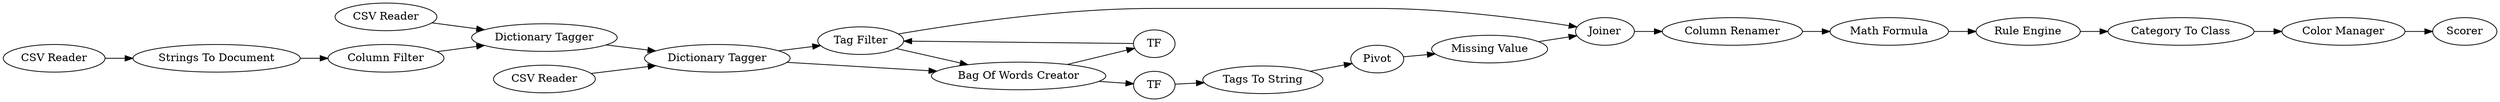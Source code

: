 digraph {
	308 -> 309
	315 -> 316
	304 -> 318
	305 -> 300
	309 -> 275
	322 -> 308
	303 -> 297
	276 -> 317
	313 -> 318
	316 -> 304
	316 -> 305
	300 -> 304
	305 -> 303
	321 -> 315
	319 -> 316
	318 -> 322
	6 -> 315
	304 -> 305
	320 -> 7
	302 -> 313
	7 -> 6
	275 -> 276
	297 -> 302
	275 [label="Category To Class"]
	7 [label="Strings To Document"]
	308 [label="Math Formula"]
	322 [label="Column Renamer"]
	302 [label=Pivot]
	304 [label="Tag Filter"]
	313 [label="Missing Value"]
	315 [label="Dictionary Tagger"]
	316 [label="Dictionary Tagger"]
	6 [label="Column Filter"]
	309 [label="Rule Engine"]
	319 [label="CSV Reader"]
	321 [label="CSV Reader"]
	318 [label=Joiner]
	303 [label=TF]
	300 [label=TF]
	305 [label="Bag Of Words Creator"]
	276 [label="Color Manager"]
	317 [label=Scorer]
	297 [label="Tags To String"]
	320 [label="CSV Reader"]
	rankdir=LR
}
